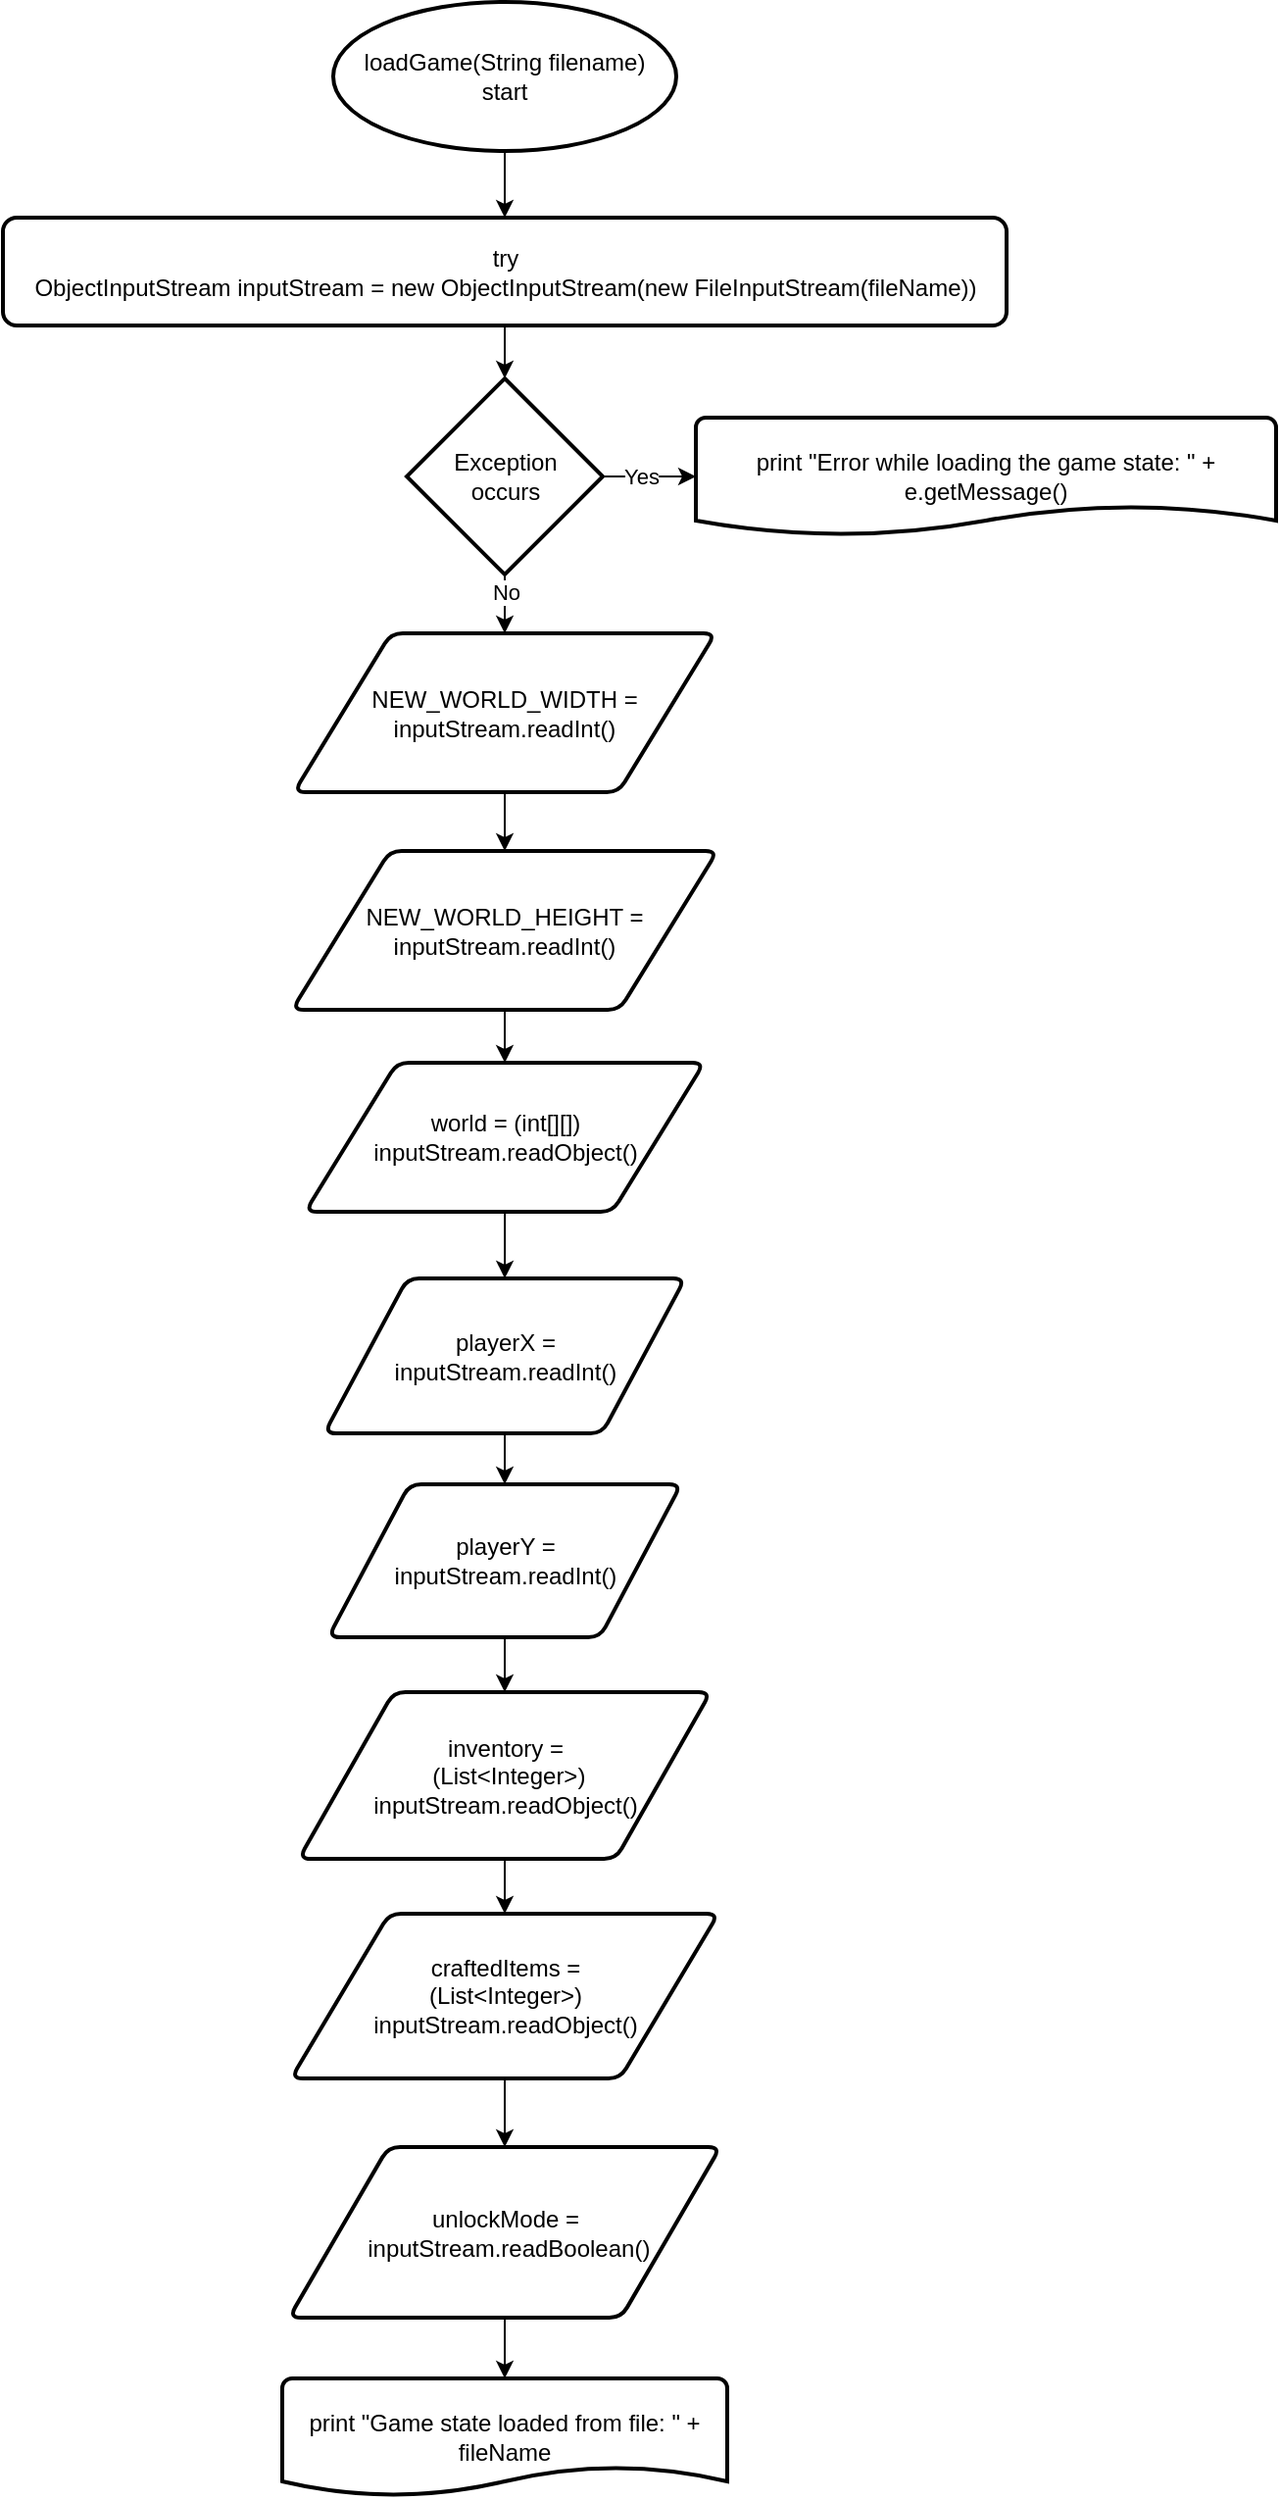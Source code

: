 <mxfile version="21.7.5" type="google">
  <diagram name="Page-1" id="HioB2otQI03SBD80s8j7">
    <mxGraphModel grid="0" page="0" gridSize="10" guides="1" tooltips="1" connect="1" arrows="1" fold="1" pageScale="1" pageWidth="827" pageHeight="1169" math="0" shadow="0">
      <root>
        <mxCell id="0" />
        <mxCell id="1" parent="0" />
        <mxCell id="owiCoCXgZnztZ9Jv9ui1-3" value="" style="edgeStyle=orthogonalEdgeStyle;rounded=0;orthogonalLoop=1;jettySize=auto;html=1;" edge="1" parent="1" source="owiCoCXgZnztZ9Jv9ui1-1" target="owiCoCXgZnztZ9Jv9ui1-2">
          <mxGeometry relative="1" as="geometry" />
        </mxCell>
        <mxCell id="owiCoCXgZnztZ9Jv9ui1-1" value="loadGame(String filename)&lt;br&gt;start" style="strokeWidth=2;html=1;shape=mxgraph.flowchart.start_1;whiteSpace=wrap;" vertex="1" parent="1">
          <mxGeometry x="272" y="103" width="175" height="76" as="geometry" />
        </mxCell>
        <mxCell id="owiCoCXgZnztZ9Jv9ui1-8" value="" style="edgeStyle=orthogonalEdgeStyle;rounded=0;orthogonalLoop=1;jettySize=auto;html=1;" edge="1" parent="1" source="owiCoCXgZnztZ9Jv9ui1-2" target="owiCoCXgZnztZ9Jv9ui1-4">
          <mxGeometry relative="1" as="geometry" />
        </mxCell>
        <mxCell id="owiCoCXgZnztZ9Jv9ui1-2" value="try&lt;br&gt;ObjectInputStream inputStream = new ObjectInputStream(new FileInputStream(fileName))" style="rounded=1;whiteSpace=wrap;html=1;absoluteArcSize=1;arcSize=14;strokeWidth=2;" vertex="1" parent="1">
          <mxGeometry x="103.5" y="213" width="512" height="55" as="geometry" />
        </mxCell>
        <mxCell id="owiCoCXgZnztZ9Jv9ui1-6" value="" style="edgeStyle=orthogonalEdgeStyle;rounded=0;orthogonalLoop=1;jettySize=auto;html=1;" edge="1" parent="1" source="owiCoCXgZnztZ9Jv9ui1-4" target="owiCoCXgZnztZ9Jv9ui1-5">
          <mxGeometry relative="1" as="geometry" />
        </mxCell>
        <mxCell id="owiCoCXgZnztZ9Jv9ui1-7" value="Yes" style="edgeLabel;html=1;align=center;verticalAlign=middle;resizable=0;points=[];" connectable="0" vertex="1" parent="owiCoCXgZnztZ9Jv9ui1-6">
          <mxGeometry x="-0.221" relative="1" as="geometry">
            <mxPoint x="1" as="offset" />
          </mxGeometry>
        </mxCell>
        <mxCell id="owiCoCXgZnztZ9Jv9ui1-11" value="" style="edgeStyle=orthogonalEdgeStyle;rounded=0;orthogonalLoop=1;jettySize=auto;html=1;" edge="1" parent="1" source="owiCoCXgZnztZ9Jv9ui1-4" target="owiCoCXgZnztZ9Jv9ui1-9">
          <mxGeometry relative="1" as="geometry" />
        </mxCell>
        <mxCell id="owiCoCXgZnztZ9Jv9ui1-13" value="No" style="edgeLabel;html=1;align=center;verticalAlign=middle;resizable=0;points=[];" connectable="0" vertex="1" parent="owiCoCXgZnztZ9Jv9ui1-11">
          <mxGeometry x="0.4" y="1" relative="1" as="geometry">
            <mxPoint x="-1" y="-6" as="offset" />
          </mxGeometry>
        </mxCell>
        <mxCell id="owiCoCXgZnztZ9Jv9ui1-4" value="Exception &lt;br&gt;occurs" style="strokeWidth=2;html=1;shape=mxgraph.flowchart.decision;whiteSpace=wrap;" vertex="1" parent="1">
          <mxGeometry x="309.5" y="295" width="100" height="100" as="geometry" />
        </mxCell>
        <mxCell id="owiCoCXgZnztZ9Jv9ui1-5" value="print &quot;Error while loading the game state: &quot; + e.getMessage()" style="strokeWidth=2;html=1;shape=mxgraph.flowchart.document2;whiteSpace=wrap;size=0.25;" vertex="1" parent="1">
          <mxGeometry x="457" y="315" width="296" height="60" as="geometry" />
        </mxCell>
        <mxCell id="owiCoCXgZnztZ9Jv9ui1-12" value="" style="edgeStyle=orthogonalEdgeStyle;rounded=0;orthogonalLoop=1;jettySize=auto;html=1;" edge="1" parent="1" source="owiCoCXgZnztZ9Jv9ui1-9" target="owiCoCXgZnztZ9Jv9ui1-10">
          <mxGeometry relative="1" as="geometry" />
        </mxCell>
        <mxCell id="owiCoCXgZnztZ9Jv9ui1-9" value="NEW_WORLD_WIDTH = inputStream.readInt()" style="shape=parallelogram;html=1;strokeWidth=2;perimeter=parallelogramPerimeter;whiteSpace=wrap;rounded=1;arcSize=12;size=0.23;" vertex="1" parent="1">
          <mxGeometry x="252" y="425" width="215" height="81" as="geometry" />
        </mxCell>
        <mxCell id="owiCoCXgZnztZ9Jv9ui1-20" value="" style="edgeStyle=orthogonalEdgeStyle;rounded=0;orthogonalLoop=1;jettySize=auto;html=1;" edge="1" parent="1" source="owiCoCXgZnztZ9Jv9ui1-10" target="owiCoCXgZnztZ9Jv9ui1-14">
          <mxGeometry relative="1" as="geometry" />
        </mxCell>
        <mxCell id="owiCoCXgZnztZ9Jv9ui1-10" value="NEW_WORLD_HEIGHT = inputStream.readInt()" style="shape=parallelogram;html=1;strokeWidth=2;perimeter=parallelogramPerimeter;whiteSpace=wrap;rounded=1;arcSize=12;size=0.23;" vertex="1" parent="1">
          <mxGeometry x="251" y="536" width="217" height="81" as="geometry" />
        </mxCell>
        <mxCell id="owiCoCXgZnztZ9Jv9ui1-21" value="" style="edgeStyle=orthogonalEdgeStyle;rounded=0;orthogonalLoop=1;jettySize=auto;html=1;" edge="1" parent="1" source="owiCoCXgZnztZ9Jv9ui1-14" target="owiCoCXgZnztZ9Jv9ui1-15">
          <mxGeometry relative="1" as="geometry" />
        </mxCell>
        <mxCell id="owiCoCXgZnztZ9Jv9ui1-14" value="world = (int[][]) inputStream.readObject()" style="shape=parallelogram;html=1;strokeWidth=2;perimeter=parallelogramPerimeter;whiteSpace=wrap;rounded=1;arcSize=12;size=0.23;" vertex="1" parent="1">
          <mxGeometry x="257.75" y="644" width="203.5" height="76" as="geometry" />
        </mxCell>
        <mxCell id="owiCoCXgZnztZ9Jv9ui1-22" value="" style="edgeStyle=orthogonalEdgeStyle;rounded=0;orthogonalLoop=1;jettySize=auto;html=1;" edge="1" parent="1" source="owiCoCXgZnztZ9Jv9ui1-15" target="owiCoCXgZnztZ9Jv9ui1-16">
          <mxGeometry relative="1" as="geometry" />
        </mxCell>
        <mxCell id="owiCoCXgZnztZ9Jv9ui1-15" value="playerX = &lt;br&gt;inputStream.readInt()" style="shape=parallelogram;html=1;strokeWidth=2;perimeter=parallelogramPerimeter;whiteSpace=wrap;rounded=1;arcSize=12;size=0.23;" vertex="1" parent="1">
          <mxGeometry x="267.5" y="754" width="184" height="79" as="geometry" />
        </mxCell>
        <mxCell id="owiCoCXgZnztZ9Jv9ui1-24" value="" style="edgeStyle=orthogonalEdgeStyle;rounded=0;orthogonalLoop=1;jettySize=auto;html=1;" edge="1" parent="1" source="owiCoCXgZnztZ9Jv9ui1-16" target="owiCoCXgZnztZ9Jv9ui1-17">
          <mxGeometry relative="1" as="geometry" />
        </mxCell>
        <mxCell id="owiCoCXgZnztZ9Jv9ui1-16" value="playerY =&lt;br&gt;inputStream.readInt()" style="shape=parallelogram;html=1;strokeWidth=2;perimeter=parallelogramPerimeter;whiteSpace=wrap;rounded=1;arcSize=12;size=0.23;" vertex="1" parent="1">
          <mxGeometry x="269.5" y="859" width="180" height="78" as="geometry" />
        </mxCell>
        <mxCell id="owiCoCXgZnztZ9Jv9ui1-25" value="" style="edgeStyle=orthogonalEdgeStyle;rounded=0;orthogonalLoop=1;jettySize=auto;html=1;" edge="1" parent="1" source="owiCoCXgZnztZ9Jv9ui1-17" target="owiCoCXgZnztZ9Jv9ui1-18">
          <mxGeometry relative="1" as="geometry" />
        </mxCell>
        <mxCell id="owiCoCXgZnztZ9Jv9ui1-17" value="inventory =&lt;br&gt;&amp;nbsp;(List&amp;lt;Integer&amp;gt;) inputStream.readObject()" style="shape=parallelogram;html=1;strokeWidth=2;perimeter=parallelogramPerimeter;whiteSpace=wrap;rounded=1;arcSize=12;size=0.23;" vertex="1" parent="1">
          <mxGeometry x="254.5" y="965" width="210" height="85" as="geometry" />
        </mxCell>
        <mxCell id="owiCoCXgZnztZ9Jv9ui1-26" value="" style="edgeStyle=orthogonalEdgeStyle;rounded=0;orthogonalLoop=1;jettySize=auto;html=1;" edge="1" parent="1" source="owiCoCXgZnztZ9Jv9ui1-18" target="owiCoCXgZnztZ9Jv9ui1-19">
          <mxGeometry relative="1" as="geometry" />
        </mxCell>
        <mxCell id="owiCoCXgZnztZ9Jv9ui1-18" value="craftedItems = &lt;br&gt;(List&amp;lt;Integer&amp;gt;) inputStream.readObject()" style="shape=parallelogram;html=1;strokeWidth=2;perimeter=parallelogramPerimeter;whiteSpace=wrap;rounded=1;arcSize=12;size=0.23;" vertex="1" parent="1">
          <mxGeometry x="250.5" y="1078" width="218" height="84" as="geometry" />
        </mxCell>
        <mxCell id="owiCoCXgZnztZ9Jv9ui1-28" value="" style="edgeStyle=orthogonalEdgeStyle;rounded=0;orthogonalLoop=1;jettySize=auto;html=1;" edge="1" parent="1" source="owiCoCXgZnztZ9Jv9ui1-19" target="owiCoCXgZnztZ9Jv9ui1-27">
          <mxGeometry relative="1" as="geometry" />
        </mxCell>
        <mxCell id="owiCoCXgZnztZ9Jv9ui1-19" value="unlockMode =&lt;br&gt;&amp;nbsp;inputStream.readBoolean()" style="shape=parallelogram;html=1;strokeWidth=2;perimeter=parallelogramPerimeter;whiteSpace=wrap;rounded=1;arcSize=12;size=0.23;" vertex="1" parent="1">
          <mxGeometry x="249.5" y="1197" width="220" height="87" as="geometry" />
        </mxCell>
        <mxCell id="owiCoCXgZnztZ9Jv9ui1-27" value="print&amp;nbsp;&quot;Game state loaded from file: &quot; + fileName" style="strokeWidth=2;html=1;shape=mxgraph.flowchart.document2;whiteSpace=wrap;size=0.25;" vertex="1" parent="1">
          <mxGeometry x="246" y="1315" width="227" height="60" as="geometry" />
        </mxCell>
      </root>
    </mxGraphModel>
  </diagram>
</mxfile>
